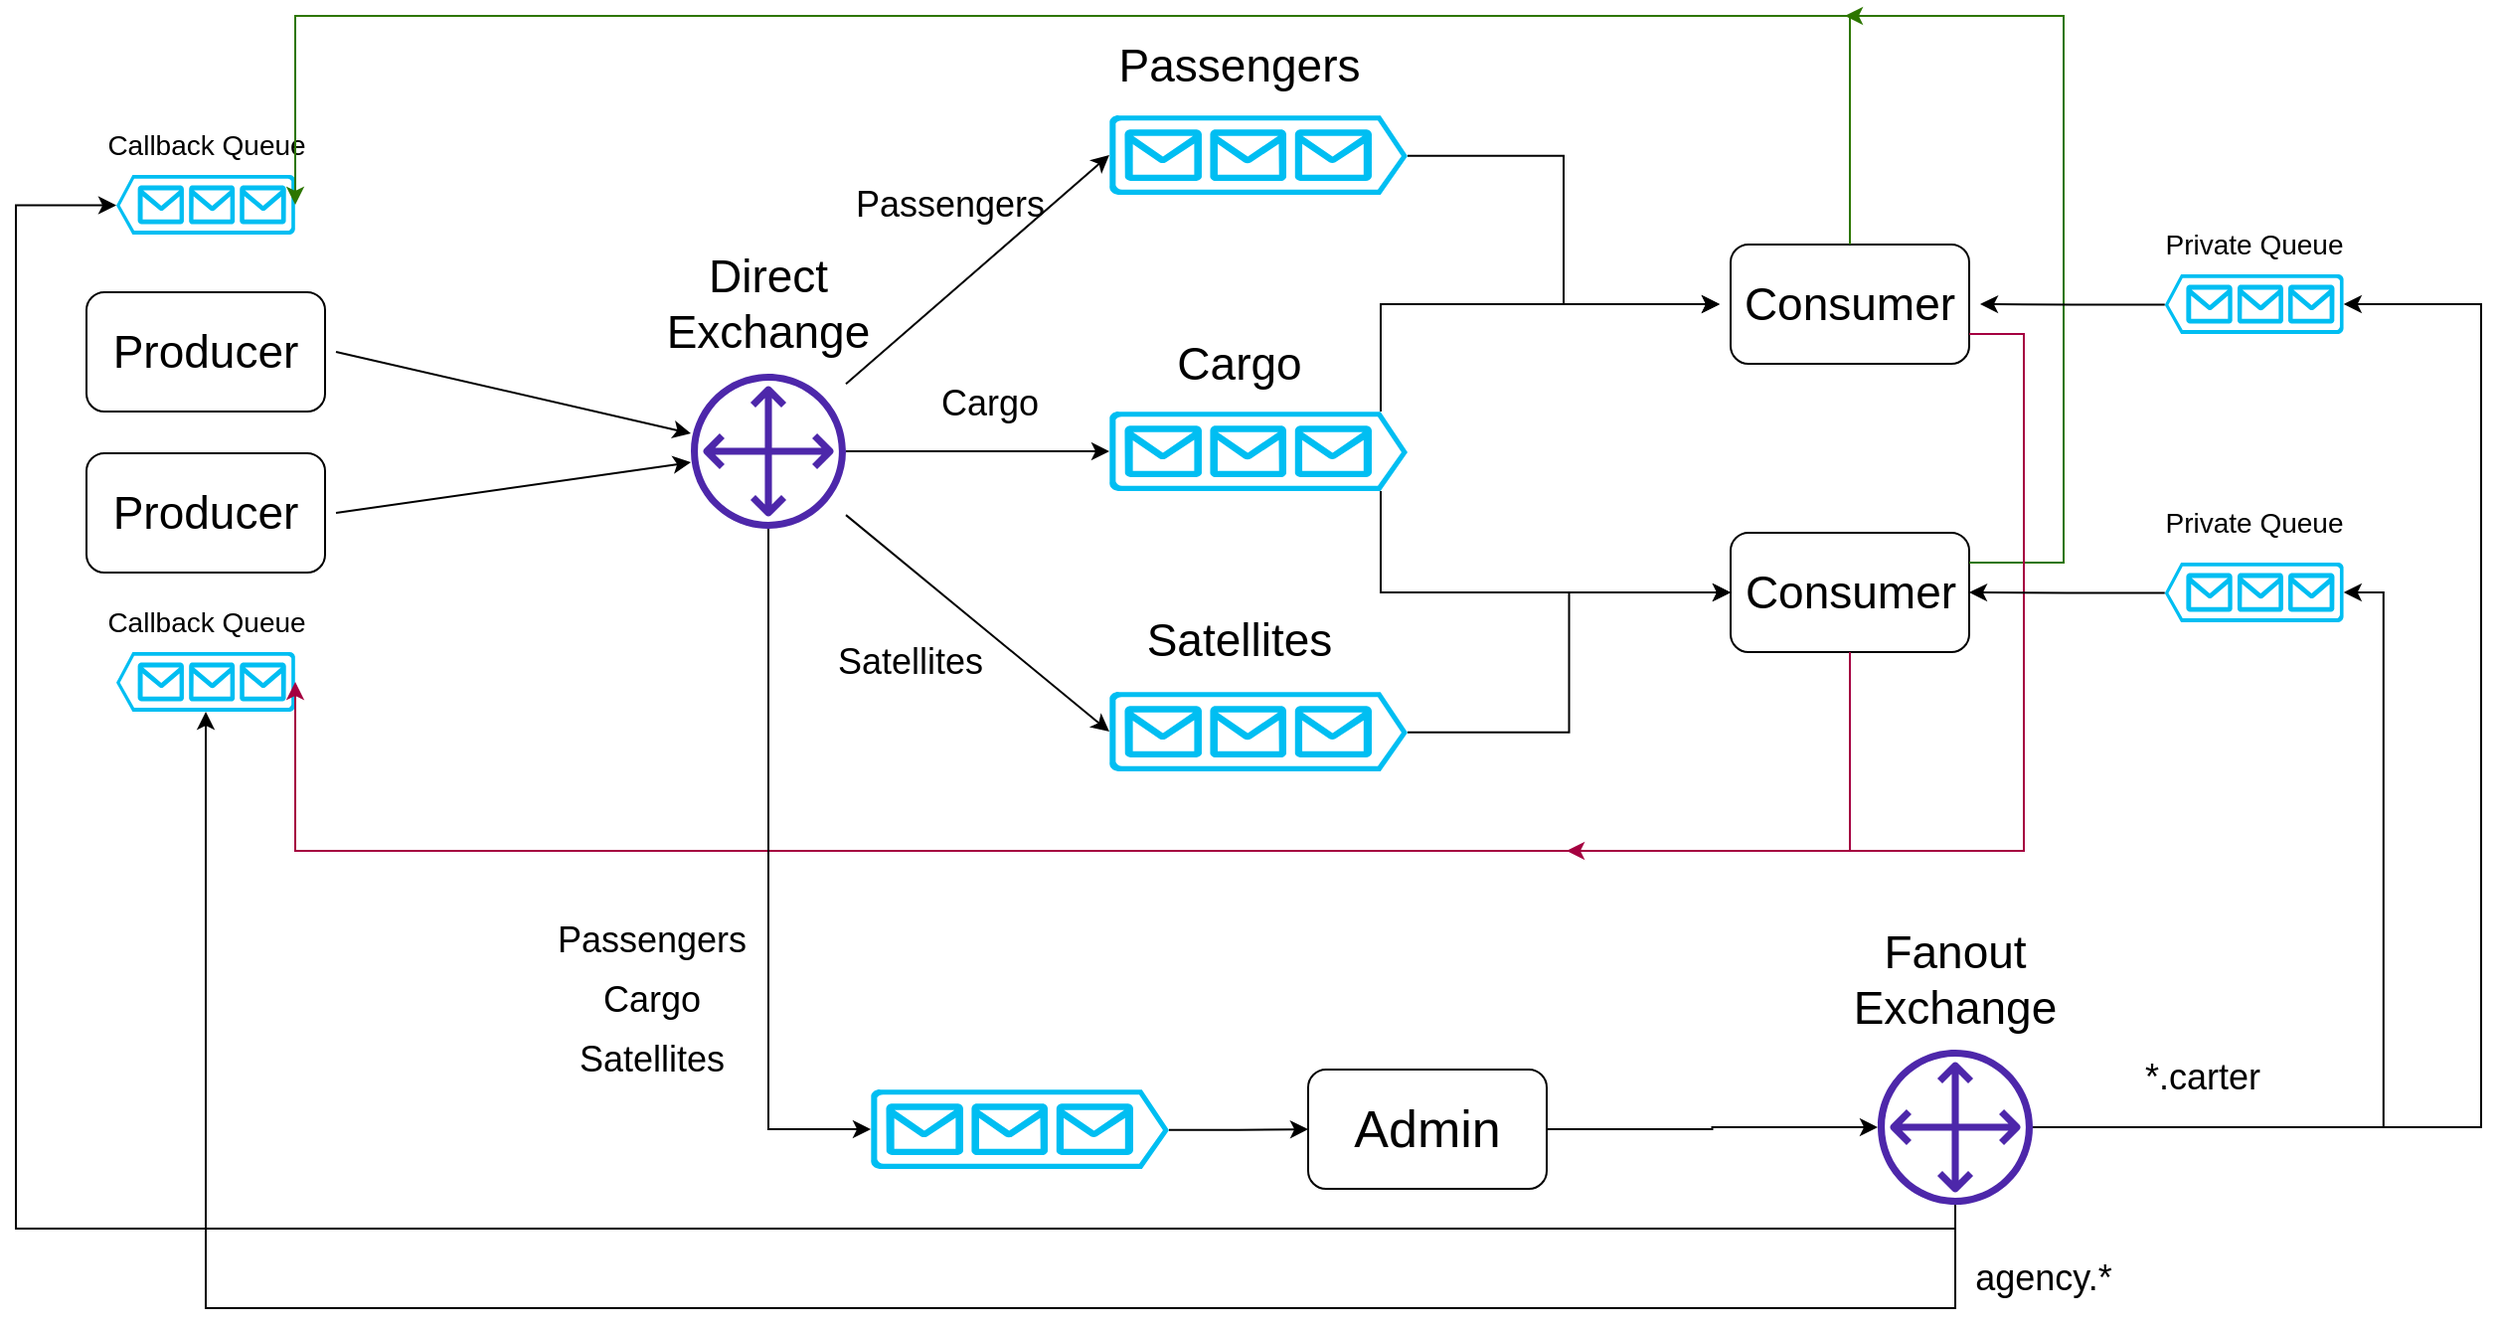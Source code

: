<mxfile version="21.3.8" type="device">
  <diagram name="Strona-1" id="aD-myEdSrsHP4SViBXeT">
    <mxGraphModel dx="2049" dy="1898" grid="1" gridSize="10" guides="1" tooltips="1" connect="1" arrows="1" fold="1" page="1" pageScale="1" pageWidth="827" pageHeight="1169" math="0" shadow="0">
      <root>
        <mxCell id="0" />
        <mxCell id="1" parent="0" />
        <mxCell id="Wzpx3cl2IygxgbNi_JaD-42" style="rounded=0;orthogonalLoop=1;jettySize=auto;html=1;entryX=0;entryY=0.5;entryDx=0;entryDy=0;entryPerimeter=0;" parent="1" source="Wzpx3cl2IygxgbNi_JaD-4" target="Wzpx3cl2IygxgbNi_JaD-1" edge="1">
          <mxGeometry relative="1" as="geometry" />
        </mxCell>
        <mxCell id="Wzpx3cl2IygxgbNi_JaD-47" style="rounded=0;orthogonalLoop=1;jettySize=auto;html=1;exitX=0.91;exitY=0;exitDx=0;exitDy=0;exitPerimeter=0;entryX=0;entryY=0.5;entryDx=0;entryDy=0;edgeStyle=orthogonalEdgeStyle;" parent="1" source="Wzpx3cl2IygxgbNi_JaD-1" target="Wzpx3cl2IygxgbNi_JaD-33" edge="1">
          <mxGeometry relative="1" as="geometry" />
        </mxCell>
        <mxCell id="Wzpx3cl2IygxgbNi_JaD-48" style="edgeStyle=orthogonalEdgeStyle;rounded=0;orthogonalLoop=1;jettySize=auto;html=1;exitX=0.91;exitY=1;exitDx=0;exitDy=0;exitPerimeter=0;entryX=0;entryY=0.5;entryDx=0;entryDy=0;" parent="1" source="Wzpx3cl2IygxgbNi_JaD-1" target="Wzpx3cl2IygxgbNi_JaD-37" edge="1">
          <mxGeometry relative="1" as="geometry" />
        </mxCell>
        <mxCell id="Wzpx3cl2IygxgbNi_JaD-1" value="" style="verticalLabelPosition=bottom;html=1;verticalAlign=top;align=center;strokeColor=none;fillColor=#00BEF2;shape=mxgraph.azure.queue_generic;pointerEvents=1;" parent="1" vertex="1">
          <mxGeometry x="520" y="69" width="150" height="40" as="geometry" />
        </mxCell>
        <mxCell id="Wzpx3cl2IygxgbNi_JaD-44" style="rounded=0;orthogonalLoop=1;jettySize=auto;html=1;entryX=0;entryY=0.5;entryDx=0;entryDy=0;entryPerimeter=0;" parent="1" source="Wzpx3cl2IygxgbNi_JaD-4" target="Wzpx3cl2IygxgbNi_JaD-2" edge="1">
          <mxGeometry relative="1" as="geometry" />
        </mxCell>
        <mxCell id="Wzpx3cl2IygxgbNi_JaD-49" style="edgeStyle=orthogonalEdgeStyle;rounded=0;orthogonalLoop=1;jettySize=auto;html=1;exitX=1;exitY=0.51;exitDx=0;exitDy=0;exitPerimeter=0;entryX=0;entryY=0.5;entryDx=0;entryDy=0;" parent="1" source="Wzpx3cl2IygxgbNi_JaD-2" target="Wzpx3cl2IygxgbNi_JaD-37" edge="1">
          <mxGeometry relative="1" as="geometry">
            <mxPoint x="820" y="160.0" as="targetPoint" />
          </mxGeometry>
        </mxCell>
        <mxCell id="Wzpx3cl2IygxgbNi_JaD-2" value="" style="verticalLabelPosition=bottom;html=1;verticalAlign=top;align=center;strokeColor=none;fillColor=#00BEF2;shape=mxgraph.azure.queue_generic;pointerEvents=1;" parent="1" vertex="1">
          <mxGeometry x="520" y="210" width="150" height="40" as="geometry" />
        </mxCell>
        <mxCell id="Wzpx3cl2IygxgbNi_JaD-41" style="rounded=0;orthogonalLoop=1;jettySize=auto;html=1;entryX=0;entryY=0.5;entryDx=0;entryDy=0;entryPerimeter=0;" parent="1" source="Wzpx3cl2IygxgbNi_JaD-4" target="Wzpx3cl2IygxgbNi_JaD-3" edge="1">
          <mxGeometry relative="1" as="geometry" />
        </mxCell>
        <mxCell id="Wzpx3cl2IygxgbNi_JaD-3" value="" style="verticalLabelPosition=bottom;html=1;verticalAlign=top;align=center;strokeColor=none;fillColor=#00BEF2;shape=mxgraph.azure.queue_generic;pointerEvents=1;" parent="1" vertex="1">
          <mxGeometry x="520" y="-80" width="150" height="40" as="geometry" />
        </mxCell>
        <mxCell id="Wzpx3cl2IygxgbNi_JaD-4" value="" style="sketch=0;outlineConnect=0;fontColor=#232F3E;gradientColor=none;fillColor=#4D27AA;strokeColor=none;dashed=0;verticalLabelPosition=bottom;verticalAlign=top;align=center;html=1;fontSize=12;fontStyle=0;aspect=fixed;pointerEvents=1;shape=mxgraph.aws4.customer_gateway;" parent="1" vertex="1">
          <mxGeometry x="309.5" y="50" width="78" height="78" as="geometry" />
        </mxCell>
        <mxCell id="Wzpx3cl2IygxgbNi_JaD-10" value="&lt;font style=&quot;font-size: 23px;&quot;&gt;Direct Exchange&lt;/font&gt;" style="text;html=1;strokeColor=none;fillColor=none;align=center;verticalAlign=middle;whiteSpace=wrap;rounded=0;" parent="1" vertex="1">
          <mxGeometry x="283" width="131" height="30" as="geometry" />
        </mxCell>
        <mxCell id="Wzpx3cl2IygxgbNi_JaD-11" value="&lt;font style=&quot;font-size: 23px;&quot;&gt;Passengers&lt;/font&gt;" style="text;html=1;strokeColor=none;fillColor=none;align=center;verticalAlign=middle;whiteSpace=wrap;rounded=0;" parent="1" vertex="1">
          <mxGeometry x="520" y="-120" width="131" height="30" as="geometry" />
        </mxCell>
        <mxCell id="Wzpx3cl2IygxgbNi_JaD-12" value="&lt;font style=&quot;font-size: 23px;&quot;&gt;Cargo&lt;/font&gt;" style="text;html=1;strokeColor=none;fillColor=none;align=center;verticalAlign=middle;whiteSpace=wrap;rounded=0;" parent="1" vertex="1">
          <mxGeometry x="520" y="30" width="131" height="30" as="geometry" />
        </mxCell>
        <mxCell id="Wzpx3cl2IygxgbNi_JaD-13" value="&lt;font style=&quot;font-size: 23px;&quot;&gt;Satellites&lt;/font&gt;" style="text;html=1;strokeColor=none;fillColor=none;align=center;verticalAlign=middle;whiteSpace=wrap;rounded=0;" parent="1" vertex="1">
          <mxGeometry x="520" y="169" width="131" height="30" as="geometry" />
        </mxCell>
        <mxCell id="Wzpx3cl2IygxgbNi_JaD-23" value="" style="group" parent="1" vertex="1" connectable="0">
          <mxGeometry x="9.63" y="-80" width="111.75" height="60" as="geometry" />
        </mxCell>
        <mxCell id="Wzpx3cl2IygxgbNi_JaD-19" value="" style="verticalLabelPosition=bottom;html=1;verticalAlign=top;align=center;strokeColor=none;fillColor=#00BEF2;shape=mxgraph.azure.queue_generic;pointerEvents=1;flipH=1;" parent="Wzpx3cl2IygxgbNi_JaD-23" vertex="1">
          <mxGeometry x="10.88" y="30" width="90" height="30" as="geometry" />
        </mxCell>
        <mxCell id="Wzpx3cl2IygxgbNi_JaD-20" value="&lt;font style=&quot;font-size: 14px;&quot;&gt;Callback Queue&lt;/font&gt;" style="text;html=1;strokeColor=none;fillColor=none;align=center;verticalAlign=middle;whiteSpace=wrap;rounded=0;" parent="Wzpx3cl2IygxgbNi_JaD-23" vertex="1">
          <mxGeometry width="111.75" height="30" as="geometry" />
        </mxCell>
        <mxCell id="Wzpx3cl2IygxgbNi_JaD-24" value="" style="group" parent="1" vertex="1" connectable="0">
          <mxGeometry y="9" width="131" height="60" as="geometry" />
        </mxCell>
        <mxCell id="Wzpx3cl2IygxgbNi_JaD-14" value="" style="rounded=1;whiteSpace=wrap;html=1;" parent="Wzpx3cl2IygxgbNi_JaD-24" vertex="1">
          <mxGeometry x="5.5" width="120" height="60" as="geometry" />
        </mxCell>
        <mxCell id="Wzpx3cl2IygxgbNi_JaD-17" value="&lt;font style=&quot;font-size: 23px;&quot;&gt;Producer&lt;/font&gt;" style="text;html=1;strokeColor=none;fillColor=none;align=center;verticalAlign=middle;whiteSpace=wrap;rounded=0;" parent="Wzpx3cl2IygxgbNi_JaD-24" vertex="1">
          <mxGeometry y="15" width="131" height="30" as="geometry" />
        </mxCell>
        <mxCell id="Wzpx3cl2IygxgbNi_JaD-25" value="" style="group" parent="1" vertex="1" connectable="0">
          <mxGeometry x="9.63" y="160" width="111.75" height="60" as="geometry" />
        </mxCell>
        <mxCell id="Wzpx3cl2IygxgbNi_JaD-26" value="" style="verticalLabelPosition=bottom;html=1;verticalAlign=top;align=center;strokeColor=none;fillColor=#00BEF2;shape=mxgraph.azure.queue_generic;pointerEvents=1;flipH=1;" parent="Wzpx3cl2IygxgbNi_JaD-25" vertex="1">
          <mxGeometry x="10.88" y="30" width="90" height="30" as="geometry" />
        </mxCell>
        <mxCell id="Wzpx3cl2IygxgbNi_JaD-27" value="&lt;font style=&quot;font-size: 14px;&quot;&gt;Callback Queue&lt;/font&gt;" style="text;html=1;strokeColor=none;fillColor=none;align=center;verticalAlign=middle;whiteSpace=wrap;rounded=0;" parent="Wzpx3cl2IygxgbNi_JaD-25" vertex="1">
          <mxGeometry width="111.75" height="30" as="geometry" />
        </mxCell>
        <mxCell id="Wzpx3cl2IygxgbNi_JaD-28" value="" style="group" parent="1" vertex="1" connectable="0">
          <mxGeometry y="90" width="131" height="60" as="geometry" />
        </mxCell>
        <mxCell id="Wzpx3cl2IygxgbNi_JaD-29" value="" style="rounded=1;whiteSpace=wrap;html=1;" parent="Wzpx3cl2IygxgbNi_JaD-28" vertex="1">
          <mxGeometry x="5.5" width="120" height="60" as="geometry" />
        </mxCell>
        <mxCell id="Wzpx3cl2IygxgbNi_JaD-30" value="&lt;font style=&quot;font-size: 23px;&quot;&gt;Producer&lt;/font&gt;" style="text;html=1;strokeColor=none;fillColor=none;align=center;verticalAlign=middle;whiteSpace=wrap;rounded=0;" parent="Wzpx3cl2IygxgbNi_JaD-28" vertex="1">
          <mxGeometry y="15" width="131" height="30" as="geometry" />
        </mxCell>
        <mxCell id="Wzpx3cl2IygxgbNi_JaD-31" value="" style="group" parent="1" vertex="1" connectable="0">
          <mxGeometry x="827" y="-15" width="131" height="60" as="geometry" />
        </mxCell>
        <mxCell id="Wzpx3cl2IygxgbNi_JaD-32" value="" style="rounded=1;whiteSpace=wrap;html=1;" parent="Wzpx3cl2IygxgbNi_JaD-31" vertex="1">
          <mxGeometry x="5.5" width="120" height="60" as="geometry" />
        </mxCell>
        <mxCell id="Wzpx3cl2IygxgbNi_JaD-33" value="&lt;font style=&quot;font-size: 23px;&quot;&gt;Consumer&lt;/font&gt;" style="text;html=1;strokeColor=none;fillColor=none;align=center;verticalAlign=middle;whiteSpace=wrap;rounded=0;" parent="Wzpx3cl2IygxgbNi_JaD-31" vertex="1">
          <mxGeometry y="15" width="131" height="30" as="geometry" />
        </mxCell>
        <mxCell id="Wzpx3cl2IygxgbNi_JaD-35" value="" style="group" parent="1" vertex="1" connectable="0">
          <mxGeometry x="827" y="130" width="131" height="60" as="geometry" />
        </mxCell>
        <mxCell id="Wzpx3cl2IygxgbNi_JaD-36" value="" style="rounded=1;whiteSpace=wrap;html=1;" parent="Wzpx3cl2IygxgbNi_JaD-35" vertex="1">
          <mxGeometry x="5.5" width="120" height="60" as="geometry" />
        </mxCell>
        <mxCell id="Wzpx3cl2IygxgbNi_JaD-55" style="edgeStyle=orthogonalEdgeStyle;rounded=0;orthogonalLoop=1;jettySize=auto;html=1;exitX=1;exitY=0.25;exitDx=0;exitDy=0;fillColor=#60a917;strokeColor=#2D7600;" parent="Wzpx3cl2IygxgbNi_JaD-35" source="Wzpx3cl2IygxgbNi_JaD-36" edge="1">
          <mxGeometry relative="1" as="geometry">
            <mxPoint x="63" y="-260" as="targetPoint" />
            <Array as="points">
              <mxPoint x="173" y="15" />
              <mxPoint x="173" y="-260" />
            </Array>
          </mxGeometry>
        </mxCell>
        <mxCell id="Wzpx3cl2IygxgbNi_JaD-37" value="&lt;font style=&quot;font-size: 23px;&quot;&gt;Consumer&lt;/font&gt;" style="text;html=1;strokeColor=none;fillColor=none;align=center;verticalAlign=middle;whiteSpace=wrap;rounded=0;" parent="Wzpx3cl2IygxgbNi_JaD-35" vertex="1">
          <mxGeometry x="5.5" y="15" width="120" height="30" as="geometry" />
        </mxCell>
        <mxCell id="Wzpx3cl2IygxgbNi_JaD-39" style="rounded=0;orthogonalLoop=1;jettySize=auto;html=1;exitX=1;exitY=0.5;exitDx=0;exitDy=0;" parent="1" source="Wzpx3cl2IygxgbNi_JaD-17" target="Wzpx3cl2IygxgbNi_JaD-4" edge="1">
          <mxGeometry relative="1" as="geometry" />
        </mxCell>
        <mxCell id="Wzpx3cl2IygxgbNi_JaD-40" style="rounded=0;orthogonalLoop=1;jettySize=auto;html=1;exitX=1;exitY=0.5;exitDx=0;exitDy=0;" parent="1" source="Wzpx3cl2IygxgbNi_JaD-30" target="Wzpx3cl2IygxgbNi_JaD-4" edge="1">
          <mxGeometry relative="1" as="geometry">
            <mxPoint x="141" y="10" as="sourcePoint" />
            <mxPoint x="320" y="83" as="targetPoint" />
          </mxGeometry>
        </mxCell>
        <mxCell id="Wzpx3cl2IygxgbNi_JaD-46" style="rounded=0;orthogonalLoop=1;jettySize=auto;html=1;exitX=1;exitY=0.51;exitDx=0;exitDy=0;entryX=0;entryY=0.5;entryDx=0;entryDy=0;strokeColor=default;exitPerimeter=0;edgeStyle=orthogonalEdgeStyle;" parent="1" source="Wzpx3cl2IygxgbNi_JaD-3" target="Wzpx3cl2IygxgbNi_JaD-33" edge="1">
          <mxGeometry relative="1" as="geometry" />
        </mxCell>
        <mxCell id="Wzpx3cl2IygxgbNi_JaD-51" style="edgeStyle=orthogonalEdgeStyle;rounded=0;orthogonalLoop=1;jettySize=auto;html=1;exitX=0.5;exitY=0;exitDx=0;exitDy=0;entryX=0;entryY=0.5;entryDx=0;entryDy=0;entryPerimeter=0;fillColor=#60a917;strokeColor=#2D7600;" parent="1" source="Wzpx3cl2IygxgbNi_JaD-32" target="Wzpx3cl2IygxgbNi_JaD-19" edge="1">
          <mxGeometry relative="1" as="geometry">
            <Array as="points">
              <mxPoint x="893" y="-130" />
              <mxPoint x="110" y="-130" />
            </Array>
          </mxGeometry>
        </mxCell>
        <mxCell id="Wzpx3cl2IygxgbNi_JaD-52" style="edgeStyle=orthogonalEdgeStyle;rounded=0;orthogonalLoop=1;jettySize=auto;html=1;exitX=0.5;exitY=1;exitDx=0;exitDy=0;entryX=0;entryY=0.5;entryDx=0;entryDy=0;entryPerimeter=0;fillColor=#d80073;strokeColor=#A50040;" parent="1" source="Wzpx3cl2IygxgbNi_JaD-36" target="Wzpx3cl2IygxgbNi_JaD-26" edge="1">
          <mxGeometry relative="1" as="geometry">
            <Array as="points">
              <mxPoint x="893" y="290" />
              <mxPoint x="111" y="290" />
            </Array>
          </mxGeometry>
        </mxCell>
        <mxCell id="Wzpx3cl2IygxgbNi_JaD-54" style="edgeStyle=orthogonalEdgeStyle;rounded=0;orthogonalLoop=1;jettySize=auto;html=1;exitX=1;exitY=0.75;exitDx=0;exitDy=0;fillColor=#d80073;strokeColor=#A50040;" parent="1" source="Wzpx3cl2IygxgbNi_JaD-32" edge="1">
          <mxGeometry relative="1" as="geometry">
            <mxPoint x="750" y="290" as="targetPoint" />
            <Array as="points">
              <mxPoint x="980" y="30" />
              <mxPoint x="980" y="290" />
            </Array>
          </mxGeometry>
        </mxCell>
        <mxCell id="Wzpx3cl2IygxgbNi_JaD-67" style="edgeStyle=orthogonalEdgeStyle;rounded=0;orthogonalLoop=1;jettySize=auto;html=1;exitX=1;exitY=0.5;exitDx=0;exitDy=0;" parent="1" source="Wzpx3cl2IygxgbNi_JaD-60" target="Wzpx3cl2IygxgbNi_JaD-64" edge="1">
          <mxGeometry relative="1" as="geometry" />
        </mxCell>
        <mxCell id="Wzpx3cl2IygxgbNi_JaD-60" value="&lt;font style=&quot;font-size: 26px;&quot;&gt;Admin&lt;/font&gt;" style="rounded=1;whiteSpace=wrap;html=1;" parent="1" vertex="1">
          <mxGeometry x="620" y="400" width="120" height="60" as="geometry" />
        </mxCell>
        <mxCell id="Wzpx3cl2IygxgbNi_JaD-62" style="edgeStyle=orthogonalEdgeStyle;rounded=0;orthogonalLoop=1;jettySize=auto;html=1;exitX=1;exitY=0.51;exitDx=0;exitDy=0;exitPerimeter=0;entryX=0;entryY=0.5;entryDx=0;entryDy=0;" parent="1" source="Wzpx3cl2IygxgbNi_JaD-61" target="Wzpx3cl2IygxgbNi_JaD-60" edge="1">
          <mxGeometry relative="1" as="geometry" />
        </mxCell>
        <mxCell id="Wzpx3cl2IygxgbNi_JaD-63" style="edgeStyle=orthogonalEdgeStyle;rounded=0;orthogonalLoop=1;jettySize=auto;html=1;entryX=0;entryY=0.5;entryDx=0;entryDy=0;entryPerimeter=0;" parent="1" source="Wzpx3cl2IygxgbNi_JaD-4" target="Wzpx3cl2IygxgbNi_JaD-61" edge="1">
          <mxGeometry relative="1" as="geometry">
            <Array as="points">
              <mxPoint x="349" y="430" />
            </Array>
          </mxGeometry>
        </mxCell>
        <mxCell id="Wzpx3cl2IygxgbNi_JaD-61" value="" style="verticalLabelPosition=bottom;html=1;verticalAlign=top;align=center;strokeColor=none;fillColor=#00BEF2;shape=mxgraph.azure.queue_generic;pointerEvents=1;" parent="1" vertex="1">
          <mxGeometry x="400" y="410" width="150" height="40" as="geometry" />
        </mxCell>
        <mxCell id="Wzpx3cl2IygxgbNi_JaD-66" value="" style="group" parent="1" vertex="1" connectable="0">
          <mxGeometry x="880" y="340" width="131" height="128" as="geometry" />
        </mxCell>
        <mxCell id="Wzpx3cl2IygxgbNi_JaD-64" value="" style="sketch=0;outlineConnect=0;fontColor=#232F3E;gradientColor=none;fillColor=#4D27AA;strokeColor=none;dashed=0;verticalLabelPosition=bottom;verticalAlign=top;align=center;html=1;fontSize=12;fontStyle=0;aspect=fixed;pointerEvents=1;shape=mxgraph.aws4.customer_gateway;" parent="Wzpx3cl2IygxgbNi_JaD-66" vertex="1">
          <mxGeometry x="26.5" y="50" width="78" height="78" as="geometry" />
        </mxCell>
        <mxCell id="Wzpx3cl2IygxgbNi_JaD-65" value="&lt;font style=&quot;font-size: 23px;&quot;&gt;Fanout Exchange&lt;/font&gt;" style="text;html=1;strokeColor=none;fillColor=none;align=center;verticalAlign=middle;whiteSpace=wrap;rounded=0;" parent="Wzpx3cl2IygxgbNi_JaD-66" vertex="1">
          <mxGeometry width="131" height="30" as="geometry" />
        </mxCell>
        <mxCell id="Wzpx3cl2IygxgbNi_JaD-69" style="edgeStyle=orthogonalEdgeStyle;rounded=0;orthogonalLoop=1;jettySize=auto;html=1;entryX=0.5;entryY=1;entryDx=0;entryDy=0;entryPerimeter=0;" parent="1" source="Wzpx3cl2IygxgbNi_JaD-64" target="Wzpx3cl2IygxgbNi_JaD-26" edge="1">
          <mxGeometry relative="1" as="geometry">
            <Array as="points">
              <mxPoint x="946" y="520" />
              <mxPoint x="66" y="520" />
            </Array>
          </mxGeometry>
        </mxCell>
        <mxCell id="Wzpx3cl2IygxgbNi_JaD-70" style="edgeStyle=orthogonalEdgeStyle;rounded=0;orthogonalLoop=1;jettySize=auto;html=1;entryX=1;entryY=0.51;entryDx=0;entryDy=0;entryPerimeter=0;" parent="1" source="Wzpx3cl2IygxgbNi_JaD-64" target="Wzpx3cl2IygxgbNi_JaD-19" edge="1">
          <mxGeometry relative="1" as="geometry">
            <Array as="points">
              <mxPoint x="946" y="480" />
              <mxPoint x="-30" y="480" />
              <mxPoint x="-30" y="-35" />
            </Array>
          </mxGeometry>
        </mxCell>
        <mxCell id="Wzpx3cl2IygxgbNi_JaD-71" value="&lt;font style=&quot;font-size: 18px;&quot;&gt;Passengers&lt;/font&gt;" style="text;html=1;strokeColor=none;fillColor=none;align=center;verticalAlign=middle;whiteSpace=wrap;rounded=0;" parent="1" vertex="1">
          <mxGeometry x="410" y="-50" width="60" height="30" as="geometry" />
        </mxCell>
        <mxCell id="Wzpx3cl2IygxgbNi_JaD-73" value="&lt;font style=&quot;font-size: 18px;&quot;&gt;Cargo&lt;/font&gt;" style="text;html=1;strokeColor=none;fillColor=none;align=center;verticalAlign=middle;whiteSpace=wrap;rounded=0;" parent="1" vertex="1">
          <mxGeometry x="430" y="50" width="60" height="30" as="geometry" />
        </mxCell>
        <mxCell id="Wzpx3cl2IygxgbNi_JaD-74" value="&lt;font style=&quot;font-size: 18px;&quot;&gt;Satellites&lt;/font&gt;" style="text;html=1;strokeColor=none;fillColor=none;align=center;verticalAlign=middle;whiteSpace=wrap;rounded=0;" parent="1" vertex="1">
          <mxGeometry x="390" y="180" width="60" height="30" as="geometry" />
        </mxCell>
        <mxCell id="Wzpx3cl2IygxgbNi_JaD-75" value="&lt;font style=&quot;font-size: 18px;&quot;&gt;Satellites&lt;/font&gt;" style="text;html=1;strokeColor=none;fillColor=none;align=center;verticalAlign=middle;whiteSpace=wrap;rounded=0;" parent="1" vertex="1">
          <mxGeometry x="260" y="380" width="60" height="30" as="geometry" />
        </mxCell>
        <mxCell id="Wzpx3cl2IygxgbNi_JaD-76" value="&lt;font style=&quot;font-size: 18px;&quot;&gt;Cargo&lt;/font&gt;" style="text;html=1;strokeColor=none;fillColor=none;align=center;verticalAlign=middle;whiteSpace=wrap;rounded=0;" parent="1" vertex="1">
          <mxGeometry x="260" y="350" width="60" height="30" as="geometry" />
        </mxCell>
        <mxCell id="Wzpx3cl2IygxgbNi_JaD-77" value="&lt;font style=&quot;font-size: 18px;&quot;&gt;Passengers&lt;/font&gt;" style="text;html=1;strokeColor=none;fillColor=none;align=center;verticalAlign=middle;whiteSpace=wrap;rounded=0;" parent="1" vertex="1">
          <mxGeometry x="260" y="320" width="60" height="30" as="geometry" />
        </mxCell>
        <mxCell id="Wzpx3cl2IygxgbNi_JaD-78" value="" style="group" parent="1" vertex="1" connectable="0">
          <mxGeometry x="1040" y="-30" width="111.75" height="60" as="geometry" />
        </mxCell>
        <mxCell id="Wzpx3cl2IygxgbNi_JaD-79" value="" style="verticalLabelPosition=bottom;html=1;verticalAlign=top;align=center;strokeColor=none;fillColor=#00BEF2;shape=mxgraph.azure.queue_generic;pointerEvents=1;flipH=1;" parent="Wzpx3cl2IygxgbNi_JaD-78" vertex="1">
          <mxGeometry x="10.88" y="30" width="90" height="30" as="geometry" />
        </mxCell>
        <mxCell id="Wzpx3cl2IygxgbNi_JaD-80" value="&lt;font style=&quot;font-size: 14px;&quot;&gt;Private Queue&lt;/font&gt;" style="text;html=1;strokeColor=none;fillColor=none;align=center;verticalAlign=middle;whiteSpace=wrap;rounded=0;" parent="Wzpx3cl2IygxgbNi_JaD-78" vertex="1">
          <mxGeometry width="111.75" height="30" as="geometry" />
        </mxCell>
        <mxCell id="Wzpx3cl2IygxgbNi_JaD-88" style="edgeStyle=orthogonalEdgeStyle;rounded=0;orthogonalLoop=1;jettySize=auto;html=1;exitX=1;exitY=0.51;exitDx=0;exitDy=0;exitPerimeter=0;entryX=1;entryY=0.5;entryDx=0;entryDy=0;" parent="1" source="Wzpx3cl2IygxgbNi_JaD-83" target="Wzpx3cl2IygxgbNi_JaD-37" edge="1">
          <mxGeometry relative="1" as="geometry" />
        </mxCell>
        <mxCell id="Wzpx3cl2IygxgbNi_JaD-83" value="" style="verticalLabelPosition=bottom;html=1;verticalAlign=top;align=center;strokeColor=none;fillColor=#00BEF2;shape=mxgraph.azure.queue_generic;pointerEvents=1;flipH=1;" parent="1" vertex="1">
          <mxGeometry x="1050.88" y="145" width="90" height="30" as="geometry" />
        </mxCell>
        <mxCell id="Wzpx3cl2IygxgbNi_JaD-84" value="&lt;font style=&quot;font-size: 14px;&quot;&gt;Private Queue&lt;/font&gt;" style="text;html=1;strokeColor=none;fillColor=none;align=center;verticalAlign=middle;whiteSpace=wrap;rounded=0;" parent="1" vertex="1">
          <mxGeometry x="1040" y="110" width="111.75" height="30" as="geometry" />
        </mxCell>
        <mxCell id="Wzpx3cl2IygxgbNi_JaD-85" style="edgeStyle=orthogonalEdgeStyle;rounded=0;orthogonalLoop=1;jettySize=auto;html=1;entryX=0;entryY=0.5;entryDx=0;entryDy=0;entryPerimeter=0;" parent="1" source="Wzpx3cl2IygxgbNi_JaD-64" target="Wzpx3cl2IygxgbNi_JaD-83" edge="1">
          <mxGeometry relative="1" as="geometry" />
        </mxCell>
        <mxCell id="Wzpx3cl2IygxgbNi_JaD-86" style="edgeStyle=orthogonalEdgeStyle;rounded=0;orthogonalLoop=1;jettySize=auto;html=1;entryX=0;entryY=0.5;entryDx=0;entryDy=0;entryPerimeter=0;" parent="1" source="Wzpx3cl2IygxgbNi_JaD-64" target="Wzpx3cl2IygxgbNi_JaD-79" edge="1">
          <mxGeometry relative="1" as="geometry">
            <Array as="points">
              <mxPoint x="1210" y="429" />
              <mxPoint x="1210" y="15" />
            </Array>
          </mxGeometry>
        </mxCell>
        <mxCell id="Wzpx3cl2IygxgbNi_JaD-87" style="edgeStyle=orthogonalEdgeStyle;rounded=0;orthogonalLoop=1;jettySize=auto;html=1;exitX=1;exitY=0.51;exitDx=0;exitDy=0;exitPerimeter=0;entryX=1;entryY=0.5;entryDx=0;entryDy=0;" parent="1" source="Wzpx3cl2IygxgbNi_JaD-79" target="Wzpx3cl2IygxgbNi_JaD-33" edge="1">
          <mxGeometry relative="1" as="geometry" />
        </mxCell>
        <mxCell id="Wzpx3cl2IygxgbNi_JaD-90" value="&lt;font style=&quot;font-size: 18px;&quot;&gt;*.carter&lt;/font&gt;" style="text;html=1;strokeColor=none;fillColor=none;align=center;verticalAlign=middle;whiteSpace=wrap;rounded=0;" parent="1" vertex="1">
          <mxGeometry x="1040" y="389" width="60" height="30" as="geometry" />
        </mxCell>
        <mxCell id="Wzpx3cl2IygxgbNi_JaD-91" value="&lt;font style=&quot;font-size: 18px;&quot;&gt;agency.*&lt;/font&gt;" style="text;html=1;strokeColor=none;fillColor=none;align=center;verticalAlign=middle;whiteSpace=wrap;rounded=0;" parent="1" vertex="1">
          <mxGeometry x="960" y="490" width="60" height="30" as="geometry" />
        </mxCell>
      </root>
    </mxGraphModel>
  </diagram>
</mxfile>
